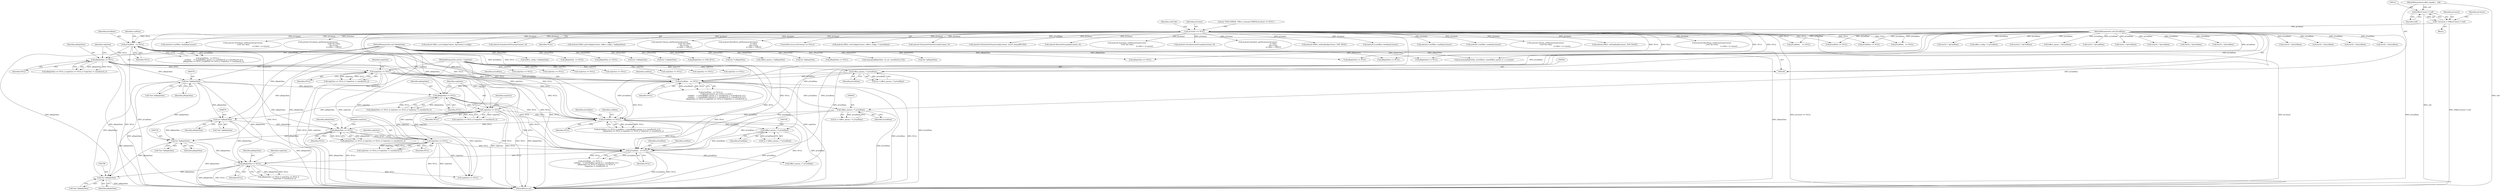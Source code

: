 digraph "0_Android_aeea52da00d210587fb3ed895de3d5f2e0264c88_4@pointer" {
"1000797" [label="(Call,(int *)pReplyData)"];
"1000578" [label="(Call,(int *)pReplyData)"];
"1000539" [label="(Call,pReplyData == NULL)"];
"1000115" [label="(MethodParameterIn,void *pReplyData)"];
"1000524" [label="(Call,pCmdData   == NULL)"];
"1000113" [label="(MethodParameterIn,void *pCmdData)"];
"1000153" [label="(Call,pContext == NULL)"];
"1000118" [label="(Call,* pContext = (EffectContext *) self)"];
"1000120" [label="(Call,(EffectContext *) self)"];
"1000110" [label="(MethodParameterIn,effect_handle_t  self)"];
"1000733" [label="(Call,(int *)pReplyData)"];
"1000707" [label="(Call,pReplyData == NULL)"];
"1000669" [label="(Call,(int *)pReplyData)"];
"1000630" [label="(Call,pReplyData == NULL)"];
"1000604" [label="(Call,pCmdData   == NULL)"];
"1000560" [label="(Call,(effect_param_t *) pCmdData)"];
"1000543" [label="(Call,replySize == NULL)"];
"1000114" [label="(MethodParameterIn,uint32_t *replySize)"];
"1000695" [label="(Call,pCmdData == NULL)"];
"1000651" [label="(Call,(effect_param_t *) pCmdData)"];
"1000634" [label="(Call,replySize == NULL)"];
"1000771" [label="(Call,pReplyData == NULL)"];
"1000759" [label="(Call,pCmdData   == NULL)"];
"1000728" [label="(Call,(effect_param_t *) pCmdData)"];
"1000711" [label="(Call,replySize == NULL)"];
"1001065" [label="(Call,(int32_t *)pCmdData)"];
"1000796" [label="(Call,*(int *)pReplyData)"];
"1000711" [label="(Call,replySize == NULL)"];
"1000349" [label="(Call,replySize == NULL)"];
"1000930" [label="(Call,(int32_t *)pCmdData)"];
"1000257" [label="(Call,replySize == NULL)"];
"1000273" [label="(Call,(int *) pReplyData)"];
"1000212" [label="(Call,android::VirtualizerSetStrength(pContext, 0))"];
"1000696" [label="(Identifier,pCmdData)"];
"1000671" [label="(Identifier,pReplyData)"];
"1000695" [label="(Call,pCmdData == NULL)"];
"1000636" [label="(Identifier,NULL)"];
"1000118" [label="(Call,* pContext = (EffectContext *) self)"];
"1000609" [label="(Identifier,cmdSize)"];
"1000548" [label="(Identifier,replySize)"];
"1000460" [label="(Call,android::Equalizer_getParameter(pContext,\n                                                             p->data,\n                                                             &p->vsize,\n                                                             p->data + voffset))"];
"1000726" [label="(Call,*p = (effect_param_t *) pCmdData)"];
"1001101" [label="(Call,pReplyData == LVM_NULL)"];
"1000732" [label="(Call,*(int *)pReplyData)"];
"1000635" [label="(Identifier,replySize)"];
"1000541" [label="(Identifier,NULL)"];
"1000843" [label="(Call,android::Effect_setEnabled(pContext, LVM_TRUE))"];
"1000950" [label="(Call,android::LvmEffect_disable(pContext))"];
"1000850" [label="(Call,pReplyData == NULL)"];
"1000982" [label="(Call,android::LvmEffect_enable(pContext))"];
"1000116" [label="(Block,)"];
"1000578" [label="(Call,(int *)pReplyData)"];
"1000634" [label="(Call,replySize == NULL)"];
"1000115" [label="(MethodParameterIn,void *pReplyData)"];
"1000154" [label="(Identifier,pContext)"];
"1001068" [label="(Call,android::LvmEffect_enable(pContext))"];
"1000114" [label="(MethodParameterIn,uint32_t *replySize)"];
"1000639" [label="(Identifier,replySize)"];
"1000669" [label="(Call,(int *)pReplyData)"];
"1000234" [label="(Call,(int *) pReplyData)"];
"1000800" [label="(Call,android::Volume_setParameter(pContext,\n (void *)p->data,\n                                                                 p->data + p->psize))"];
"1000873" [label="(Call,android::Effect_setEnabled(pContext, LVM_FALSE))"];
"1000709" [label="(Identifier,NULL)"];
"1000581" [label="(Call,android::BassBoost_setParameter(pContext,\n (void *)p->data,\n                                                                    p->data + p->psize))"];
"1000772" [label="(Identifier,pReplyData)"];
"1000758" [label="(Call,pCmdData   == NULL ||\n                        cmdSize    < (sizeof(effect_param_t) + sizeof(int32_t)) ||\n                        pReplyData == NULL || replySize == NULL ||\n                        *replySize != sizeof(int32_t))"];
"1000649" [label="(Call,*p = (effect_param_t *) pCmdData)"];
"1001142" [label="(Call,(uint32_t *)pCmdData)"];
"1000799" [label="(Identifier,pReplyData)"];
"1000700" [label="(Identifier,cmdSize)"];
"1000367" [label="(Call,memcpy(pReplyData, pCmdData, sizeof(effect_param_t) + p->psize))"];
"1000947" [label="(Call,(int32_t *)pCmdData)"];
"1000603" [label="(Call,pCmdData   == NULL ||\n                        // legal parameters are int16_t or int32_t\n                        cmdSize    > (sizeof(effect_param_t) + sizeof(int32_t) +sizeof(int32_t)) ||\n                        cmdSize    < (sizeof(effect_param_t) + sizeof(int32_t) +sizeof(int16_t)) ||\n                        pReplyData == NULL || replySize == NULL || *replySize != sizeof(int32_t))"];
"1001036" [label="(Call,android::LvmEffect_disable(pContext))"];
"1000653" [label="(Identifier,pCmdData)"];
"1000760" [label="(Identifier,pCmdData)"];
"1000120" [label="(Call,(EffectContext *) self)"];
"1000712" [label="(Identifier,replySize)"];
"1000119" [label="(Identifier,pContext)"];
"1000672" [label="(Call,android::Virtualizer_setParameter(pContext,\n (void *)p->data,\n                                                                       p->data + p->psize))"];
"1000542" [label="(Call,replySize == NULL || *replySize != sizeof(int32_t))"];
"1000631" [label="(Identifier,pReplyData)"];
"1000707" [label="(Call,pReplyData == NULL)"];
"1000964" [label="(Call,(int32_t *)pCmdData)"];
"1000544" [label="(Identifier,replySize)"];
"1000433" [label="(Call,android::Virtualizer_getParameter(pContext,\n                                                               (void *)p->data,\n                                                               &p->vsize,\n                                                               p->data + voffset))"];
"1000168" [label="(Call,pReplyData == NULL)"];
"1000244" [label="(Call,pCmdData    == NULL)"];
"1000558" [label="(Call,*p = (effect_param_t *) pCmdData)"];
"1000728" [label="(Call,(effect_param_t *) pCmdData)"];
"1000310" [label="(Call,android::Effect_setConfig(pContext, &pContext->config))"];
"1000378" [label="(Call,(effect_param_t *)pReplyData)"];
"1000797" [label="(Call,(int *)pReplyData)"];
"1000523" [label="(Call,pCmdData   == NULL ||\n                        cmdSize    != (sizeof(effect_param_t) + sizeof(int32_t) +sizeof(int16_t)) ||\n                        pReplyData == NULL || replySize == NULL || *replySize != sizeof(int32_t))"];
"1000854" [label="(Call,replySize == NULL)"];
"1000285" [label="(Call,pReplyData == NULL)"];
"1001108" [label="(Call,pCmdData == NULL)"];
"1000870" [label="(Call,(int *)pReplyData)"];
"1000771" [label="(Call,pReplyData == NULL)"];
"1000345" [label="(Call,pReplyData == NULL)"];
"1000710" [label="(Call,replySize == NULL || *replySize != sizeof(int32_t))"];
"1000122" [label="(Identifier,self)"];
"1001033" [label="(Call,(int32_t *)pCmdData)"];
"1000730" [label="(Identifier,pCmdData)"];
"1001193" [label="(Call,memcpy(pReplyData, vol_ret, sizeof(int32_t)*2))"];
"1000540" [label="(Identifier,pReplyData)"];
"1000629" [label="(Call,pReplyData == NULL || replySize == NULL || *replySize != sizeof(int32_t))"];
"1000222" [label="(Call,android::EqualizerSetPreset(pContext, 0))"];
"1000545" [label="(Identifier,NULL)"];
"1000840" [label="(Call,(int *)pReplyData)"];
"1000155" [label="(Identifier,NULL)"];
"1000604" [label="(Call,pCmdData   == NULL)"];
"1000303" [label="(Call,android::Effect_getConfig(pContext, (effect_config_t *)pReplyData))"];
"1000761" [label="(Identifier,NULL)"];
"1000485" [label="(Call,android::Volume_getParameter(pContext,\n                                                          (void *)p->data,\n                                                          &p->vsize,\n                                                          p->data + voffset))"];
"1000733" [label="(Call,(int *)pReplyData)"];
"1000529" [label="(Identifier,cmdSize)"];
"1001050" [label="(Call,(int32_t *)pCmdData)"];
"1000305" [label="(Call,(effect_config_t *)pReplyData)"];
"1000110" [label="(MethodParameterIn,effect_handle_t  self)"];
"1000538" [label="(Call,pReplyData == NULL || replySize == NULL || *replySize != sizeof(int32_t))"];
"1000289" [label="(Call,replySize == NULL)"];
"1000792" [label="(Call,(effect_param_t *) pCmdData)"];
"1000153" [label="(Call,pContext == NULL)"];
"1000776" [label="(Identifier,replySize)"];
"1000539" [label="(Call,pReplyData == NULL)"];
"1000560" [label="(Call,(effect_param_t *) pCmdData)"];
"1000127" [label="(Identifier,pContext)"];
"1000706" [label="(Call,pReplyData == NULL || replySize == NULL || *replySize != sizeof(int32_t))"];
"1000713" [label="(Identifier,NULL)"];
"1000253" [label="(Call,pReplyData  == NULL)"];
"1001260" [label="(MethodReturn,int)"];
"1000525" [label="(Identifier,pCmdData)"];
"1000408" [label="(Call,android::BassBoost_getParameter(pContext,\n                                                             p->data,\n                                                             &p->vsize,\n                                                             p->data + voffset))"];
"1000152" [label="(ControlStructure,if (pContext == NULL))"];
"1000524" [label="(Call,pCmdData   == NULL)"];
"1000276" [label="(Call,android::Effect_setConfig(pContext, (effect_config_t *) pCmdData))"];
"1000543" [label="(Call,replySize == NULL)"];
"1000708" [label="(Identifier,pReplyData)"];
"1000158" [label="(Literal,\"\tLVM_ERROR : Effect_command ERROR pContext == NULL\")"];
"1001119" [label="(Call,pReplyData == NULL)"];
"1000759" [label="(Call,pCmdData   == NULL)"];
"1000697" [label="(Identifier,NULL)"];
"1000278" [label="(Call,(effect_config_t *) pCmdData)"];
"1000327" [label="(Call,pCmdData == NULL)"];
"1000562" [label="(Identifier,pCmdData)"];
"1000526" [label="(Identifier,NULL)"];
"1000633" [label="(Call,replySize == NULL || *replySize != sizeof(int32_t))"];
"1000191" [label="(Call,(int *) pReplyData)"];
"1000577" [label="(Call,*(int *)pReplyData)"];
"1000775" [label="(Call,replySize == NULL)"];
"1000694" [label="(Call,pCmdData == NULL || cmdSize < (sizeof(effect_param_t) + sizeof(int32_t)) ||\n                        pReplyData == NULL || replySize == NULL || *replySize != sizeof(int32_t))"];
"1000113" [label="(MethodParameterIn,void *pCmdData)"];
"1000716" [label="(Identifier,replySize)"];
"1000824" [label="(Call,replySize == NULL)"];
"1000735" [label="(Identifier,pReplyData)"];
"1000820" [label="(Call,pReplyData == NULL)"];
"1000237" [label="(Call,android::VolumeSetVolumeLevel(pContext, 0))"];
"1001200" [label="(Call,android::VolumeSetVolumeLevel(pContext, (int16_t)(maxdB*100)))"];
"1000632" [label="(Identifier,NULL)"];
"1000895" [label="(Call,(uint32_t *)pCmdData)"];
"1000764" [label="(Identifier,cmdSize)"];
"1000630" [label="(Call,pReplyData == NULL)"];
"1001123" [label="(Call,replySize == NULL)"];
"1000322" [label="(Call,(effect_param_t *)pCmdData)"];
"1000882" [label="(Call,pCmdData   == NULL)"];
"1000580" [label="(Identifier,pReplyData)"];
"1000163" [label="(Identifier,cmdCode)"];
"1000202" [label="(Call,android::BassSetStrength(pContext, 0))"];
"1000979" [label="(Call,(int32_t *)pCmdData)"];
"1001016" [label="(Call,(int32_t *)pCmdData)"];
"1000651" [label="(Call,(effect_param_t *) pCmdData)"];
"1000736" [label="(Call,android::Equalizer_setParameter(pContext,\n (void *)p->data,\n                                                                     p->data + p->psize))"];
"1000668" [label="(Call,*(int *)pReplyData)"];
"1000606" [label="(Identifier,NULL)"];
"1001149" [label="(Call,(uint32_t *)pCmdData)"];
"1000172" [label="(Call,replySize == NULL)"];
"1000770" [label="(Call,pReplyData == NULL || replySize == NULL ||\n                        *replySize != sizeof(int32_t))"];
"1000773" [label="(Identifier,NULL)"];
"1000605" [label="(Identifier,pCmdData)"];
"1000797" -> "1000796"  [label="AST: "];
"1000797" -> "1000799"  [label="CFG: "];
"1000798" -> "1000797"  [label="AST: "];
"1000799" -> "1000797"  [label="AST: "];
"1000796" -> "1000797"  [label="CFG: "];
"1000797" -> "1001260"  [label="DDG: pReplyData"];
"1000578" -> "1000797"  [label="DDG: pReplyData"];
"1000733" -> "1000797"  [label="DDG: pReplyData"];
"1000669" -> "1000797"  [label="DDG: pReplyData"];
"1000771" -> "1000797"  [label="DDG: pReplyData"];
"1000115" -> "1000797"  [label="DDG: pReplyData"];
"1000578" -> "1000577"  [label="AST: "];
"1000578" -> "1000580"  [label="CFG: "];
"1000579" -> "1000578"  [label="AST: "];
"1000580" -> "1000578"  [label="AST: "];
"1000577" -> "1000578"  [label="CFG: "];
"1000578" -> "1001260"  [label="DDG: pReplyData"];
"1000539" -> "1000578"  [label="DDG: pReplyData"];
"1000115" -> "1000578"  [label="DDG: pReplyData"];
"1000578" -> "1000630"  [label="DDG: pReplyData"];
"1000578" -> "1000669"  [label="DDG: pReplyData"];
"1000578" -> "1000707"  [label="DDG: pReplyData"];
"1000578" -> "1000733"  [label="DDG: pReplyData"];
"1000578" -> "1000771"  [label="DDG: pReplyData"];
"1000539" -> "1000538"  [label="AST: "];
"1000539" -> "1000541"  [label="CFG: "];
"1000540" -> "1000539"  [label="AST: "];
"1000541" -> "1000539"  [label="AST: "];
"1000544" -> "1000539"  [label="CFG: "];
"1000538" -> "1000539"  [label="CFG: "];
"1000539" -> "1001260"  [label="DDG: pReplyData"];
"1000539" -> "1001260"  [label="DDG: NULL"];
"1000539" -> "1000538"  [label="DDG: pReplyData"];
"1000539" -> "1000538"  [label="DDG: NULL"];
"1000115" -> "1000539"  [label="DDG: pReplyData"];
"1000524" -> "1000539"  [label="DDG: NULL"];
"1000539" -> "1000543"  [label="DDG: NULL"];
"1000539" -> "1000604"  [label="DDG: NULL"];
"1000539" -> "1000695"  [label="DDG: NULL"];
"1000539" -> "1000759"  [label="DDG: NULL"];
"1000115" -> "1000109"  [label="AST: "];
"1000115" -> "1001260"  [label="DDG: pReplyData"];
"1000115" -> "1000168"  [label="DDG: pReplyData"];
"1000115" -> "1000191"  [label="DDG: pReplyData"];
"1000115" -> "1000234"  [label="DDG: pReplyData"];
"1000115" -> "1000253"  [label="DDG: pReplyData"];
"1000115" -> "1000273"  [label="DDG: pReplyData"];
"1000115" -> "1000285"  [label="DDG: pReplyData"];
"1000115" -> "1000305"  [label="DDG: pReplyData"];
"1000115" -> "1000345"  [label="DDG: pReplyData"];
"1000115" -> "1000367"  [label="DDG: pReplyData"];
"1000115" -> "1000378"  [label="DDG: pReplyData"];
"1000115" -> "1000630"  [label="DDG: pReplyData"];
"1000115" -> "1000669"  [label="DDG: pReplyData"];
"1000115" -> "1000707"  [label="DDG: pReplyData"];
"1000115" -> "1000733"  [label="DDG: pReplyData"];
"1000115" -> "1000771"  [label="DDG: pReplyData"];
"1000115" -> "1000820"  [label="DDG: pReplyData"];
"1000115" -> "1000840"  [label="DDG: pReplyData"];
"1000115" -> "1000850"  [label="DDG: pReplyData"];
"1000115" -> "1000870"  [label="DDG: pReplyData"];
"1000115" -> "1001101"  [label="DDG: pReplyData"];
"1000115" -> "1001119"  [label="DDG: pReplyData"];
"1000115" -> "1001193"  [label="DDG: pReplyData"];
"1000524" -> "1000523"  [label="AST: "];
"1000524" -> "1000526"  [label="CFG: "];
"1000525" -> "1000524"  [label="AST: "];
"1000526" -> "1000524"  [label="AST: "];
"1000529" -> "1000524"  [label="CFG: "];
"1000523" -> "1000524"  [label="CFG: "];
"1000524" -> "1001260"  [label="DDG: pCmdData"];
"1000524" -> "1001260"  [label="DDG: NULL"];
"1000524" -> "1000523"  [label="DDG: pCmdData"];
"1000524" -> "1000523"  [label="DDG: NULL"];
"1000113" -> "1000524"  [label="DDG: pCmdData"];
"1000153" -> "1000524"  [label="DDG: NULL"];
"1000524" -> "1000560"  [label="DDG: pCmdData"];
"1000524" -> "1000604"  [label="DDG: NULL"];
"1000524" -> "1000695"  [label="DDG: NULL"];
"1000524" -> "1000759"  [label="DDG: NULL"];
"1000113" -> "1000109"  [label="AST: "];
"1000113" -> "1001260"  [label="DDG: pCmdData"];
"1000113" -> "1000244"  [label="DDG: pCmdData"];
"1000113" -> "1000278"  [label="DDG: pCmdData"];
"1000113" -> "1000322"  [label="DDG: pCmdData"];
"1000113" -> "1000327"  [label="DDG: pCmdData"];
"1000113" -> "1000367"  [label="DDG: pCmdData"];
"1000113" -> "1000560"  [label="DDG: pCmdData"];
"1000113" -> "1000604"  [label="DDG: pCmdData"];
"1000113" -> "1000651"  [label="DDG: pCmdData"];
"1000113" -> "1000695"  [label="DDG: pCmdData"];
"1000113" -> "1000728"  [label="DDG: pCmdData"];
"1000113" -> "1000759"  [label="DDG: pCmdData"];
"1000113" -> "1000792"  [label="DDG: pCmdData"];
"1000113" -> "1000882"  [label="DDG: pCmdData"];
"1000113" -> "1000895"  [label="DDG: pCmdData"];
"1000113" -> "1000930"  [label="DDG: pCmdData"];
"1000113" -> "1000947"  [label="DDG: pCmdData"];
"1000113" -> "1000964"  [label="DDG: pCmdData"];
"1000113" -> "1000979"  [label="DDG: pCmdData"];
"1000113" -> "1001016"  [label="DDG: pCmdData"];
"1000113" -> "1001033"  [label="DDG: pCmdData"];
"1000113" -> "1001050"  [label="DDG: pCmdData"];
"1000113" -> "1001065"  [label="DDG: pCmdData"];
"1000113" -> "1001108"  [label="DDG: pCmdData"];
"1000113" -> "1001142"  [label="DDG: pCmdData"];
"1000113" -> "1001149"  [label="DDG: pCmdData"];
"1000153" -> "1000152"  [label="AST: "];
"1000153" -> "1000155"  [label="CFG: "];
"1000154" -> "1000153"  [label="AST: "];
"1000155" -> "1000153"  [label="AST: "];
"1000158" -> "1000153"  [label="CFG: "];
"1000163" -> "1000153"  [label="CFG: "];
"1000153" -> "1001260"  [label="DDG: NULL"];
"1000153" -> "1001260"  [label="DDG: pContext == NULL"];
"1000153" -> "1001260"  [label="DDG: pContext"];
"1000118" -> "1000153"  [label="DDG: pContext"];
"1000153" -> "1000168"  [label="DDG: NULL"];
"1000153" -> "1000202"  [label="DDG: pContext"];
"1000153" -> "1000212"  [label="DDG: pContext"];
"1000153" -> "1000222"  [label="DDG: pContext"];
"1000153" -> "1000237"  [label="DDG: pContext"];
"1000153" -> "1000244"  [label="DDG: NULL"];
"1000153" -> "1000276"  [label="DDG: pContext"];
"1000153" -> "1000285"  [label="DDG: NULL"];
"1000153" -> "1000303"  [label="DDG: pContext"];
"1000153" -> "1000310"  [label="DDG: pContext"];
"1000153" -> "1000327"  [label="DDG: NULL"];
"1000153" -> "1000408"  [label="DDG: pContext"];
"1000153" -> "1000433"  [label="DDG: pContext"];
"1000153" -> "1000460"  [label="DDG: pContext"];
"1000153" -> "1000485"  [label="DDG: pContext"];
"1000153" -> "1000581"  [label="DDG: pContext"];
"1000153" -> "1000604"  [label="DDG: NULL"];
"1000153" -> "1000672"  [label="DDG: pContext"];
"1000153" -> "1000695"  [label="DDG: NULL"];
"1000153" -> "1000736"  [label="DDG: pContext"];
"1000153" -> "1000759"  [label="DDG: NULL"];
"1000153" -> "1000800"  [label="DDG: pContext"];
"1000153" -> "1000820"  [label="DDG: NULL"];
"1000153" -> "1000843"  [label="DDG: pContext"];
"1000153" -> "1000850"  [label="DDG: NULL"];
"1000153" -> "1000873"  [label="DDG: pContext"];
"1000153" -> "1000882"  [label="DDG: NULL"];
"1000153" -> "1000950"  [label="DDG: pContext"];
"1000153" -> "1000982"  [label="DDG: pContext"];
"1000153" -> "1001036"  [label="DDG: pContext"];
"1000153" -> "1001068"  [label="DDG: pContext"];
"1000153" -> "1001108"  [label="DDG: NULL"];
"1000153" -> "1001200"  [label="DDG: pContext"];
"1000118" -> "1000116"  [label="AST: "];
"1000118" -> "1000120"  [label="CFG: "];
"1000119" -> "1000118"  [label="AST: "];
"1000120" -> "1000118"  [label="AST: "];
"1000127" -> "1000118"  [label="CFG: "];
"1000118" -> "1001260"  [label="DDG: (EffectContext *) self"];
"1000120" -> "1000118"  [label="DDG: self"];
"1000120" -> "1000122"  [label="CFG: "];
"1000121" -> "1000120"  [label="AST: "];
"1000122" -> "1000120"  [label="AST: "];
"1000120" -> "1001260"  [label="DDG: self"];
"1000110" -> "1000120"  [label="DDG: self"];
"1000110" -> "1000109"  [label="AST: "];
"1000110" -> "1001260"  [label="DDG: self"];
"1000733" -> "1000732"  [label="AST: "];
"1000733" -> "1000735"  [label="CFG: "];
"1000734" -> "1000733"  [label="AST: "];
"1000735" -> "1000733"  [label="AST: "];
"1000732" -> "1000733"  [label="CFG: "];
"1000733" -> "1001260"  [label="DDG: pReplyData"];
"1000707" -> "1000733"  [label="DDG: pReplyData"];
"1000669" -> "1000733"  [label="DDG: pReplyData"];
"1000733" -> "1000771"  [label="DDG: pReplyData"];
"1000707" -> "1000706"  [label="AST: "];
"1000707" -> "1000709"  [label="CFG: "];
"1000708" -> "1000707"  [label="AST: "];
"1000709" -> "1000707"  [label="AST: "];
"1000712" -> "1000707"  [label="CFG: "];
"1000706" -> "1000707"  [label="CFG: "];
"1000707" -> "1001260"  [label="DDG: NULL"];
"1000707" -> "1001260"  [label="DDG: pReplyData"];
"1000707" -> "1000706"  [label="DDG: pReplyData"];
"1000707" -> "1000706"  [label="DDG: NULL"];
"1000669" -> "1000707"  [label="DDG: pReplyData"];
"1000695" -> "1000707"  [label="DDG: NULL"];
"1000707" -> "1000711"  [label="DDG: NULL"];
"1000707" -> "1000759"  [label="DDG: NULL"];
"1000669" -> "1000668"  [label="AST: "];
"1000669" -> "1000671"  [label="CFG: "];
"1000670" -> "1000669"  [label="AST: "];
"1000671" -> "1000669"  [label="AST: "];
"1000668" -> "1000669"  [label="CFG: "];
"1000669" -> "1001260"  [label="DDG: pReplyData"];
"1000630" -> "1000669"  [label="DDG: pReplyData"];
"1000669" -> "1000771"  [label="DDG: pReplyData"];
"1000630" -> "1000629"  [label="AST: "];
"1000630" -> "1000632"  [label="CFG: "];
"1000631" -> "1000630"  [label="AST: "];
"1000632" -> "1000630"  [label="AST: "];
"1000635" -> "1000630"  [label="CFG: "];
"1000629" -> "1000630"  [label="CFG: "];
"1000630" -> "1001260"  [label="DDG: NULL"];
"1000630" -> "1001260"  [label="DDG: pReplyData"];
"1000630" -> "1000629"  [label="DDG: pReplyData"];
"1000630" -> "1000629"  [label="DDG: NULL"];
"1000604" -> "1000630"  [label="DDG: NULL"];
"1000630" -> "1000634"  [label="DDG: NULL"];
"1000630" -> "1000695"  [label="DDG: NULL"];
"1000630" -> "1000759"  [label="DDG: NULL"];
"1000604" -> "1000603"  [label="AST: "];
"1000604" -> "1000606"  [label="CFG: "];
"1000605" -> "1000604"  [label="AST: "];
"1000606" -> "1000604"  [label="AST: "];
"1000609" -> "1000604"  [label="CFG: "];
"1000603" -> "1000604"  [label="CFG: "];
"1000604" -> "1001260"  [label="DDG: pCmdData"];
"1000604" -> "1001260"  [label="DDG: NULL"];
"1000604" -> "1000603"  [label="DDG: pCmdData"];
"1000604" -> "1000603"  [label="DDG: NULL"];
"1000560" -> "1000604"  [label="DDG: pCmdData"];
"1000543" -> "1000604"  [label="DDG: NULL"];
"1000604" -> "1000651"  [label="DDG: pCmdData"];
"1000604" -> "1000695"  [label="DDG: NULL"];
"1000604" -> "1000759"  [label="DDG: NULL"];
"1000560" -> "1000558"  [label="AST: "];
"1000560" -> "1000562"  [label="CFG: "];
"1000561" -> "1000560"  [label="AST: "];
"1000562" -> "1000560"  [label="AST: "];
"1000558" -> "1000560"  [label="CFG: "];
"1000560" -> "1001260"  [label="DDG: pCmdData"];
"1000560" -> "1000558"  [label="DDG: pCmdData"];
"1000560" -> "1000695"  [label="DDG: pCmdData"];
"1000560" -> "1000759"  [label="DDG: pCmdData"];
"1000543" -> "1000542"  [label="AST: "];
"1000543" -> "1000545"  [label="CFG: "];
"1000544" -> "1000543"  [label="AST: "];
"1000545" -> "1000543"  [label="AST: "];
"1000548" -> "1000543"  [label="CFG: "];
"1000542" -> "1000543"  [label="CFG: "];
"1000543" -> "1001260"  [label="DDG: NULL"];
"1000543" -> "1001260"  [label="DDG: replySize"];
"1000543" -> "1000542"  [label="DDG: replySize"];
"1000543" -> "1000542"  [label="DDG: NULL"];
"1000114" -> "1000543"  [label="DDG: replySize"];
"1000543" -> "1000634"  [label="DDG: replySize"];
"1000543" -> "1000695"  [label="DDG: NULL"];
"1000543" -> "1000711"  [label="DDG: replySize"];
"1000543" -> "1000759"  [label="DDG: NULL"];
"1000543" -> "1000775"  [label="DDG: replySize"];
"1000114" -> "1000109"  [label="AST: "];
"1000114" -> "1001260"  [label="DDG: replySize"];
"1000114" -> "1000172"  [label="DDG: replySize"];
"1000114" -> "1000257"  [label="DDG: replySize"];
"1000114" -> "1000289"  [label="DDG: replySize"];
"1000114" -> "1000349"  [label="DDG: replySize"];
"1000114" -> "1000634"  [label="DDG: replySize"];
"1000114" -> "1000711"  [label="DDG: replySize"];
"1000114" -> "1000775"  [label="DDG: replySize"];
"1000114" -> "1000824"  [label="DDG: replySize"];
"1000114" -> "1000854"  [label="DDG: replySize"];
"1000114" -> "1001123"  [label="DDG: replySize"];
"1000695" -> "1000694"  [label="AST: "];
"1000695" -> "1000697"  [label="CFG: "];
"1000696" -> "1000695"  [label="AST: "];
"1000697" -> "1000695"  [label="AST: "];
"1000700" -> "1000695"  [label="CFG: "];
"1000694" -> "1000695"  [label="CFG: "];
"1000695" -> "1001260"  [label="DDG: pCmdData"];
"1000695" -> "1001260"  [label="DDG: NULL"];
"1000695" -> "1000694"  [label="DDG: pCmdData"];
"1000695" -> "1000694"  [label="DDG: NULL"];
"1000651" -> "1000695"  [label="DDG: pCmdData"];
"1000634" -> "1000695"  [label="DDG: NULL"];
"1000695" -> "1000728"  [label="DDG: pCmdData"];
"1000695" -> "1000759"  [label="DDG: NULL"];
"1000651" -> "1000649"  [label="AST: "];
"1000651" -> "1000653"  [label="CFG: "];
"1000652" -> "1000651"  [label="AST: "];
"1000653" -> "1000651"  [label="AST: "];
"1000649" -> "1000651"  [label="CFG: "];
"1000651" -> "1001260"  [label="DDG: pCmdData"];
"1000651" -> "1000649"  [label="DDG: pCmdData"];
"1000651" -> "1000759"  [label="DDG: pCmdData"];
"1000634" -> "1000633"  [label="AST: "];
"1000634" -> "1000636"  [label="CFG: "];
"1000635" -> "1000634"  [label="AST: "];
"1000636" -> "1000634"  [label="AST: "];
"1000639" -> "1000634"  [label="CFG: "];
"1000633" -> "1000634"  [label="CFG: "];
"1000634" -> "1001260"  [label="DDG: replySize"];
"1000634" -> "1001260"  [label="DDG: NULL"];
"1000634" -> "1000633"  [label="DDG: replySize"];
"1000634" -> "1000633"  [label="DDG: NULL"];
"1000634" -> "1000711"  [label="DDG: replySize"];
"1000634" -> "1000759"  [label="DDG: NULL"];
"1000634" -> "1000775"  [label="DDG: replySize"];
"1000771" -> "1000770"  [label="AST: "];
"1000771" -> "1000773"  [label="CFG: "];
"1000772" -> "1000771"  [label="AST: "];
"1000773" -> "1000771"  [label="AST: "];
"1000776" -> "1000771"  [label="CFG: "];
"1000770" -> "1000771"  [label="CFG: "];
"1000771" -> "1001260"  [label="DDG: NULL"];
"1000771" -> "1001260"  [label="DDG: pReplyData"];
"1000771" -> "1000770"  [label="DDG: pReplyData"];
"1000771" -> "1000770"  [label="DDG: NULL"];
"1000759" -> "1000771"  [label="DDG: NULL"];
"1000771" -> "1000775"  [label="DDG: NULL"];
"1000759" -> "1000758"  [label="AST: "];
"1000759" -> "1000761"  [label="CFG: "];
"1000760" -> "1000759"  [label="AST: "];
"1000761" -> "1000759"  [label="AST: "];
"1000764" -> "1000759"  [label="CFG: "];
"1000758" -> "1000759"  [label="CFG: "];
"1000759" -> "1001260"  [label="DDG: pCmdData"];
"1000759" -> "1001260"  [label="DDG: NULL"];
"1000759" -> "1000758"  [label="DDG: pCmdData"];
"1000759" -> "1000758"  [label="DDG: NULL"];
"1000728" -> "1000759"  [label="DDG: pCmdData"];
"1000711" -> "1000759"  [label="DDG: NULL"];
"1000759" -> "1000792"  [label="DDG: pCmdData"];
"1000728" -> "1000726"  [label="AST: "];
"1000728" -> "1000730"  [label="CFG: "];
"1000729" -> "1000728"  [label="AST: "];
"1000730" -> "1000728"  [label="AST: "];
"1000726" -> "1000728"  [label="CFG: "];
"1000728" -> "1001260"  [label="DDG: pCmdData"];
"1000728" -> "1000726"  [label="DDG: pCmdData"];
"1000711" -> "1000710"  [label="AST: "];
"1000711" -> "1000713"  [label="CFG: "];
"1000712" -> "1000711"  [label="AST: "];
"1000713" -> "1000711"  [label="AST: "];
"1000716" -> "1000711"  [label="CFG: "];
"1000710" -> "1000711"  [label="CFG: "];
"1000711" -> "1001260"  [label="DDG: replySize"];
"1000711" -> "1001260"  [label="DDG: NULL"];
"1000711" -> "1000710"  [label="DDG: replySize"];
"1000711" -> "1000710"  [label="DDG: NULL"];
"1000711" -> "1000775"  [label="DDG: replySize"];
}
